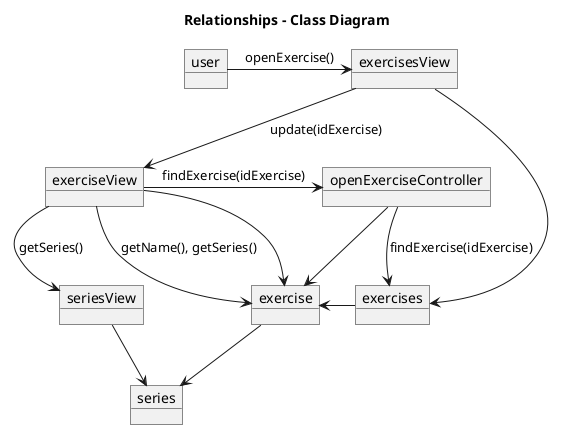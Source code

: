 @startuml

title Relationships - Class Diagram

object user
object exerciseView
object exercisesView
object openExerciseController
object exercises
object exercise
object series
object seriesView

user -right-> exercisesView : openExercise()
exercisesView -down-> exerciseView : update(idExercise)
exerciseView -right-> openExerciseController : findExercise(idExercise)
openExerciseController -down-> exercises : findExercise(idExercise)
openExerciseController -down-> exercise
exercises -left-> exercise
exercise -down-> series
exercisesView --> exercises
exerciseView --> exercise
exerciseView --> seriesView : getSeries()
seriesView --> series
exerciseView --> exercise : getName(), getSeries()
@enduml